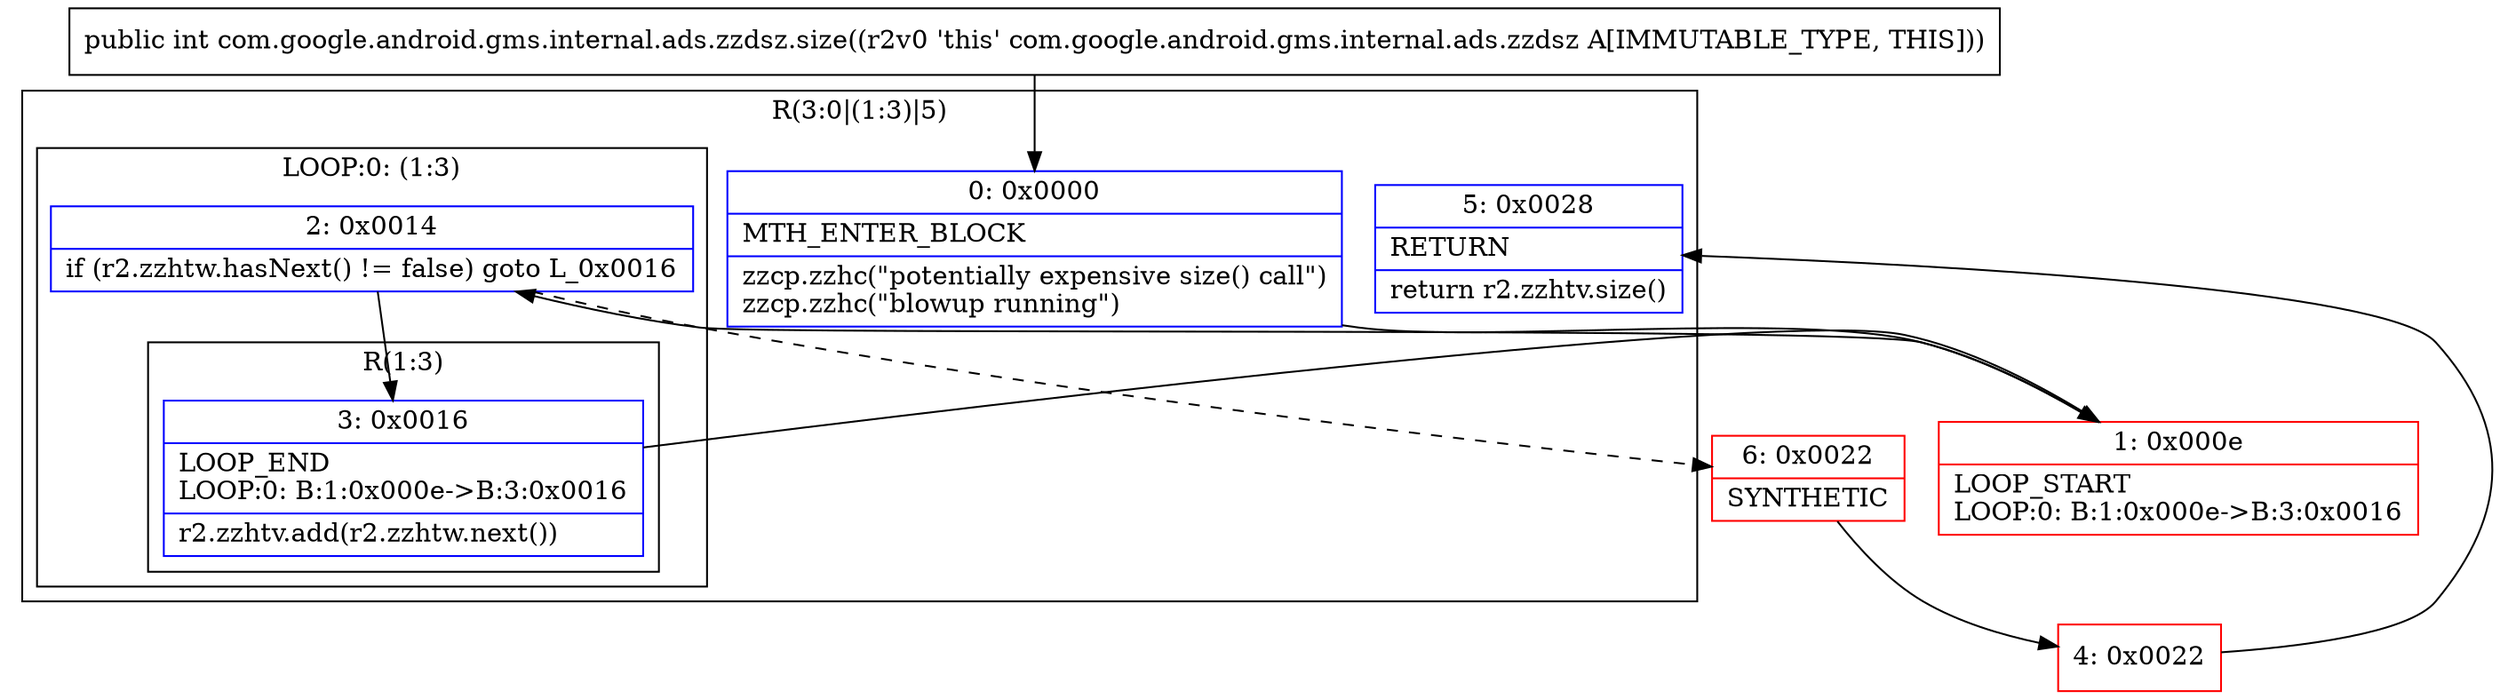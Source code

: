 digraph "CFG forcom.google.android.gms.internal.ads.zzdsz.size()I" {
subgraph cluster_Region_1295568568 {
label = "R(3:0|(1:3)|5)";
node [shape=record,color=blue];
Node_0 [shape=record,label="{0\:\ 0x0000|MTH_ENTER_BLOCK\l|zzcp.zzhc(\"potentially expensive size() call\")\lzzcp.zzhc(\"blowup running\")\l}"];
subgraph cluster_LoopRegion_1899635534 {
label = "LOOP:0: (1:3)";
node [shape=record,color=blue];
Node_2 [shape=record,label="{2\:\ 0x0014|if (r2.zzhtw.hasNext() != false) goto L_0x0016\l}"];
subgraph cluster_Region_1465548107 {
label = "R(1:3)";
node [shape=record,color=blue];
Node_3 [shape=record,label="{3\:\ 0x0016|LOOP_END\lLOOP:0: B:1:0x000e\-\>B:3:0x0016\l|r2.zzhtv.add(r2.zzhtw.next())\l}"];
}
}
Node_5 [shape=record,label="{5\:\ 0x0028|RETURN\l|return r2.zzhtv.size()\l}"];
}
Node_1 [shape=record,color=red,label="{1\:\ 0x000e|LOOP_START\lLOOP:0: B:1:0x000e\-\>B:3:0x0016\l}"];
Node_4 [shape=record,color=red,label="{4\:\ 0x0022}"];
Node_6 [shape=record,color=red,label="{6\:\ 0x0022|SYNTHETIC\l}"];
MethodNode[shape=record,label="{public int com.google.android.gms.internal.ads.zzdsz.size((r2v0 'this' com.google.android.gms.internal.ads.zzdsz A[IMMUTABLE_TYPE, THIS])) }"];
MethodNode -> Node_0;
Node_0 -> Node_1;
Node_2 -> Node_3;
Node_2 -> Node_6[style=dashed];
Node_3 -> Node_1;
Node_1 -> Node_2;
Node_4 -> Node_5;
Node_6 -> Node_4;
}

